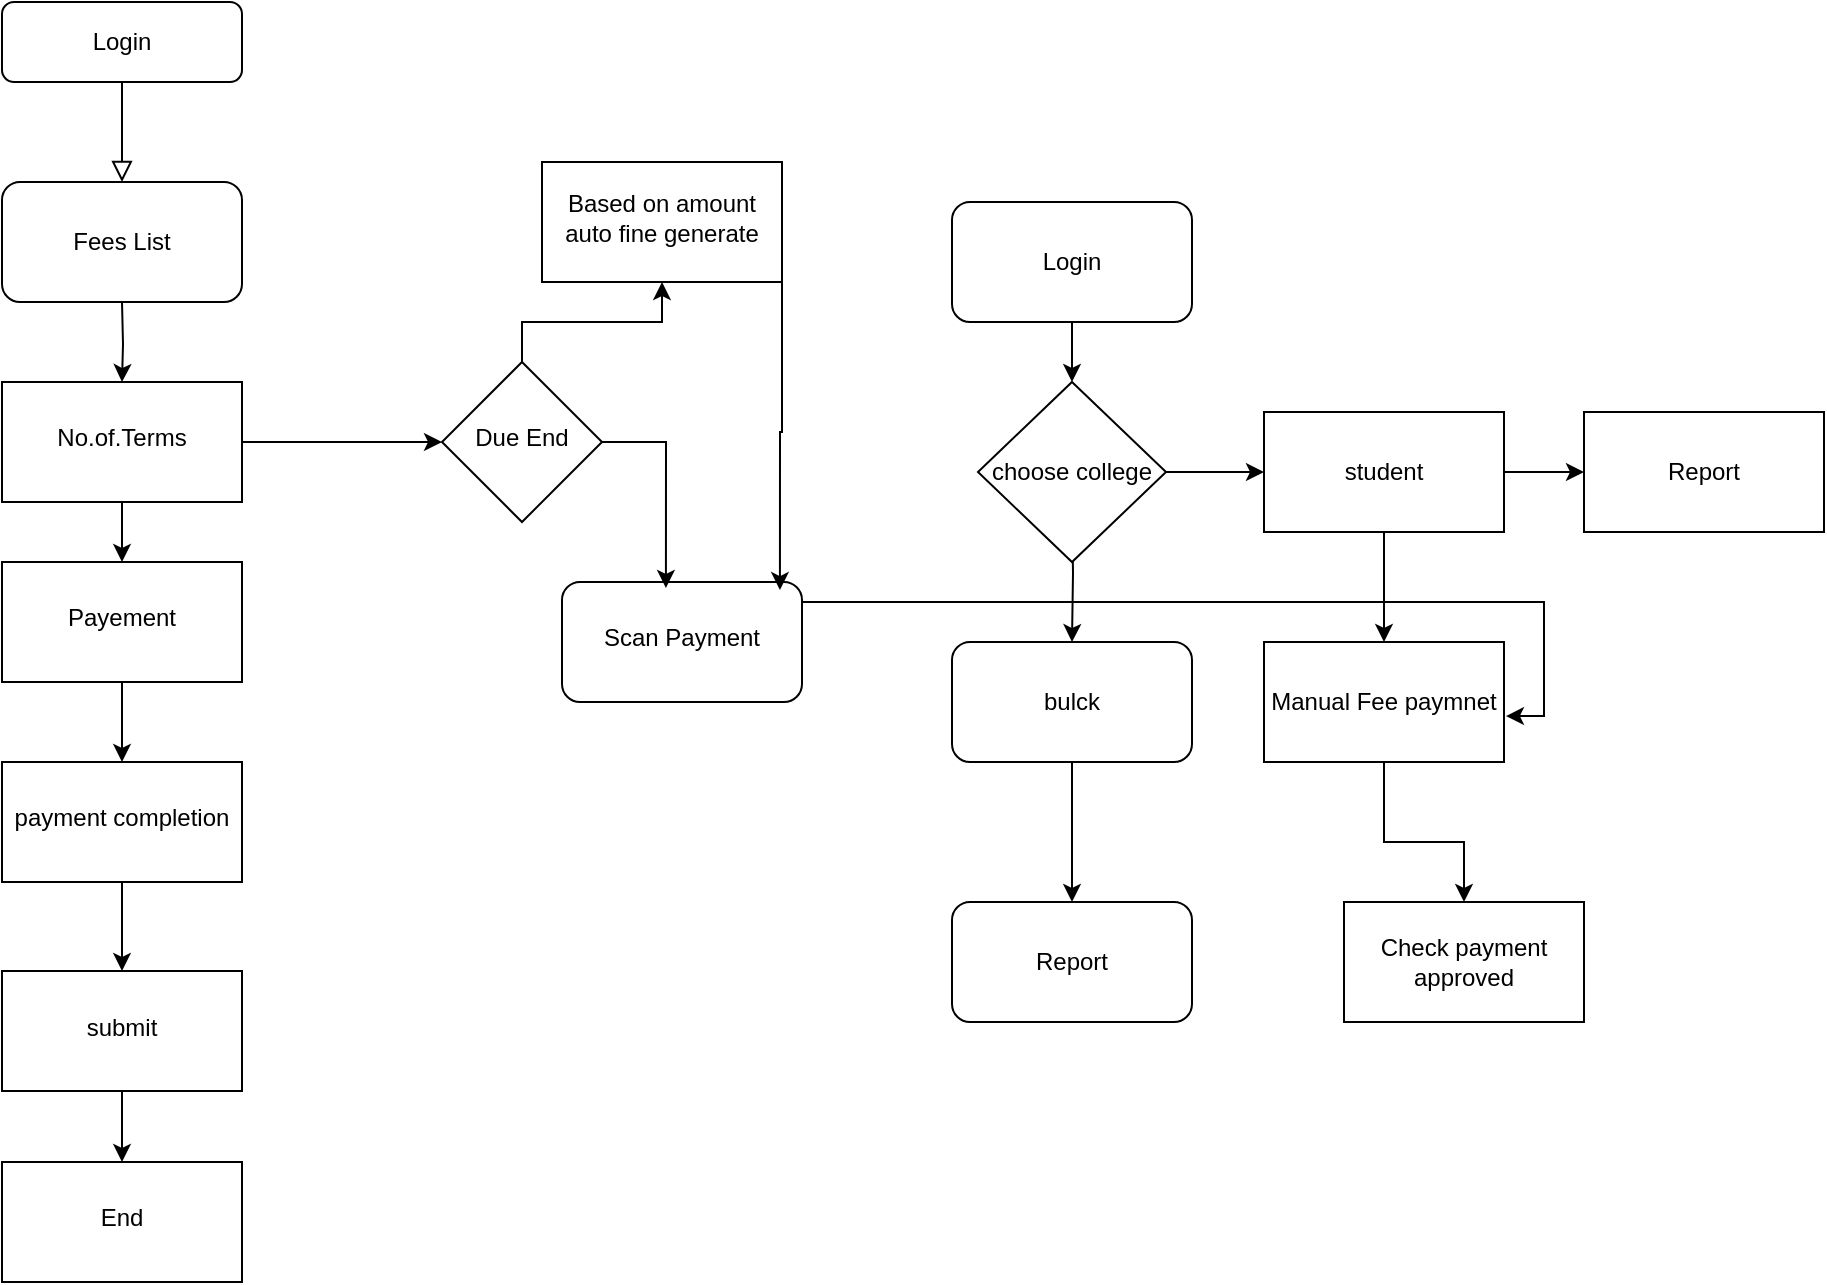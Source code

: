 <mxfile version="24.7.16">
  <diagram id="C5RBs43oDa-KdzZeNtuy" name="Page-1">
    <mxGraphModel dx="1434" dy="820" grid="1" gridSize="10" guides="1" tooltips="1" connect="1" arrows="1" fold="1" page="1" pageScale="1" pageWidth="1169" pageHeight="1654" math="0" shadow="0">
      <root>
        <mxCell id="WIyWlLk6GJQsqaUBKTNV-0" />
        <mxCell id="WIyWlLk6GJQsqaUBKTNV-1" parent="WIyWlLk6GJQsqaUBKTNV-0" />
        <mxCell id="WIyWlLk6GJQsqaUBKTNV-2" value="" style="rounded=0;html=1;jettySize=auto;orthogonalLoop=1;fontSize=11;endArrow=block;endFill=0;endSize=8;strokeWidth=1;shadow=0;labelBackgroundColor=none;edgeStyle=orthogonalEdgeStyle;" parent="WIyWlLk6GJQsqaUBKTNV-1" source="WIyWlLk6GJQsqaUBKTNV-3" edge="1">
          <mxGeometry relative="1" as="geometry">
            <mxPoint x="170" y="170" as="targetPoint" />
          </mxGeometry>
        </mxCell>
        <mxCell id="WIyWlLk6GJQsqaUBKTNV-3" value="Login" style="rounded=1;whiteSpace=wrap;html=1;fontSize=12;glass=0;strokeWidth=1;shadow=0;" parent="WIyWlLk6GJQsqaUBKTNV-1" vertex="1">
          <mxGeometry x="110" y="80" width="120" height="40" as="geometry" />
        </mxCell>
        <mxCell id="upbcWurZrP7KiI8Nadkp-1" value="" style="edgeStyle=orthogonalEdgeStyle;rounded=0;orthogonalLoop=1;jettySize=auto;html=1;" parent="WIyWlLk6GJQsqaUBKTNV-1" target="upbcWurZrP7KiI8Nadkp-0" edge="1">
          <mxGeometry relative="1" as="geometry">
            <mxPoint x="170" y="230" as="sourcePoint" />
          </mxGeometry>
        </mxCell>
        <mxCell id="upbcWurZrP7KiI8Nadkp-3" value="" style="edgeStyle=orthogonalEdgeStyle;rounded=0;orthogonalLoop=1;jettySize=auto;html=1;" parent="WIyWlLk6GJQsqaUBKTNV-1" source="upbcWurZrP7KiI8Nadkp-0" target="upbcWurZrP7KiI8Nadkp-2" edge="1">
          <mxGeometry relative="1" as="geometry" />
        </mxCell>
        <mxCell id="upbcWurZrP7KiI8Nadkp-31" value="" style="edgeStyle=orthogonalEdgeStyle;rounded=0;orthogonalLoop=1;jettySize=auto;html=1;" parent="WIyWlLk6GJQsqaUBKTNV-1" source="upbcWurZrP7KiI8Nadkp-0" target="upbcWurZrP7KiI8Nadkp-30" edge="1">
          <mxGeometry relative="1" as="geometry" />
        </mxCell>
        <mxCell id="upbcWurZrP7KiI8Nadkp-0" value="No.of.Terms" style="whiteSpace=wrap;html=1;shadow=0;strokeWidth=1;spacing=6;spacingTop=-4;" parent="WIyWlLk6GJQsqaUBKTNV-1" vertex="1">
          <mxGeometry x="110" y="270" width="120" height="60" as="geometry" />
        </mxCell>
        <mxCell id="upbcWurZrP7KiI8Nadkp-5" value="" style="edgeStyle=orthogonalEdgeStyle;rounded=0;orthogonalLoop=1;jettySize=auto;html=1;" parent="WIyWlLk6GJQsqaUBKTNV-1" source="upbcWurZrP7KiI8Nadkp-2" target="upbcWurZrP7KiI8Nadkp-4" edge="1">
          <mxGeometry relative="1" as="geometry" />
        </mxCell>
        <mxCell id="upbcWurZrP7KiI8Nadkp-2" value="Payement" style="whiteSpace=wrap;html=1;shadow=0;strokeWidth=1;spacing=6;spacingTop=-4;" parent="WIyWlLk6GJQsqaUBKTNV-1" vertex="1">
          <mxGeometry x="110" y="360" width="120" height="60" as="geometry" />
        </mxCell>
        <mxCell id="upbcWurZrP7KiI8Nadkp-7" value="" style="edgeStyle=orthogonalEdgeStyle;rounded=0;orthogonalLoop=1;jettySize=auto;html=1;" parent="WIyWlLk6GJQsqaUBKTNV-1" source="upbcWurZrP7KiI8Nadkp-4" target="upbcWurZrP7KiI8Nadkp-6" edge="1">
          <mxGeometry relative="1" as="geometry" />
        </mxCell>
        <mxCell id="upbcWurZrP7KiI8Nadkp-4" value="payment completion" style="whiteSpace=wrap;html=1;shadow=0;strokeWidth=1;spacing=6;spacingTop=-4;" parent="WIyWlLk6GJQsqaUBKTNV-1" vertex="1">
          <mxGeometry x="110" y="460" width="120" height="60" as="geometry" />
        </mxCell>
        <mxCell id="upbcWurZrP7KiI8Nadkp-9" value="" style="edgeStyle=orthogonalEdgeStyle;rounded=0;orthogonalLoop=1;jettySize=auto;html=1;" parent="WIyWlLk6GJQsqaUBKTNV-1" source="upbcWurZrP7KiI8Nadkp-6" target="upbcWurZrP7KiI8Nadkp-8" edge="1">
          <mxGeometry relative="1" as="geometry" />
        </mxCell>
        <mxCell id="upbcWurZrP7KiI8Nadkp-6" value="submit" style="whiteSpace=wrap;html=1;shadow=0;strokeWidth=1;spacing=6;spacingTop=-4;" parent="WIyWlLk6GJQsqaUBKTNV-1" vertex="1">
          <mxGeometry x="110" y="564.5" width="120" height="60" as="geometry" />
        </mxCell>
        <mxCell id="upbcWurZrP7KiI8Nadkp-8" value="End" style="whiteSpace=wrap;html=1;shadow=0;strokeWidth=1;spacing=6;spacingTop=-4;" parent="WIyWlLk6GJQsqaUBKTNV-1" vertex="1">
          <mxGeometry x="110" y="660" width="120" height="60" as="geometry" />
        </mxCell>
        <mxCell id="upbcWurZrP7KiI8Nadkp-10" value="Fees List" style="rounded=1;whiteSpace=wrap;html=1;" parent="WIyWlLk6GJQsqaUBKTNV-1" vertex="1">
          <mxGeometry x="110" y="170" width="120" height="60" as="geometry" />
        </mxCell>
        <mxCell id="upbcWurZrP7KiI8Nadkp-14" value="" style="edgeStyle=orthogonalEdgeStyle;rounded=0;orthogonalLoop=1;jettySize=auto;html=1;" parent="WIyWlLk6GJQsqaUBKTNV-1" source="upbcWurZrP7KiI8Nadkp-11" edge="1">
          <mxGeometry relative="1" as="geometry">
            <mxPoint x="645" y="270" as="targetPoint" />
          </mxGeometry>
        </mxCell>
        <mxCell id="upbcWurZrP7KiI8Nadkp-11" value="Login" style="rounded=1;whiteSpace=wrap;html=1;" parent="WIyWlLk6GJQsqaUBKTNV-1" vertex="1">
          <mxGeometry x="585" y="180" width="120" height="60" as="geometry" />
        </mxCell>
        <mxCell id="upbcWurZrP7KiI8Nadkp-16" value="" style="edgeStyle=orthogonalEdgeStyle;rounded=0;orthogonalLoop=1;jettySize=auto;html=1;" parent="WIyWlLk6GJQsqaUBKTNV-1" target="upbcWurZrP7KiI8Nadkp-15" edge="1">
          <mxGeometry relative="1" as="geometry">
            <mxPoint x="645" y="330" as="sourcePoint" />
          </mxGeometry>
        </mxCell>
        <mxCell id="upbcWurZrP7KiI8Nadkp-25" value="" style="edgeStyle=orthogonalEdgeStyle;rounded=0;orthogonalLoop=1;jettySize=auto;html=1;" parent="WIyWlLk6GJQsqaUBKTNV-1" source="upbcWurZrP7KiI8Nadkp-15" target="upbcWurZrP7KiI8Nadkp-24" edge="1">
          <mxGeometry relative="1" as="geometry" />
        </mxCell>
        <mxCell id="upbcWurZrP7KiI8Nadkp-15" value="bulck" style="whiteSpace=wrap;html=1;rounded=1;" parent="WIyWlLk6GJQsqaUBKTNV-1" vertex="1">
          <mxGeometry x="585" y="400" width="120" height="60" as="geometry" />
        </mxCell>
        <mxCell id="upbcWurZrP7KiI8Nadkp-21" value="" style="edgeStyle=orthogonalEdgeStyle;rounded=0;orthogonalLoop=1;jettySize=auto;html=1;" parent="WIyWlLk6GJQsqaUBKTNV-1" source="upbcWurZrP7KiI8Nadkp-19" target="upbcWurZrP7KiI8Nadkp-20" edge="1">
          <mxGeometry relative="1" as="geometry" />
        </mxCell>
        <mxCell id="upbcWurZrP7KiI8Nadkp-19" value="choose college" style="rhombus;whiteSpace=wrap;html=1;" parent="WIyWlLk6GJQsqaUBKTNV-1" vertex="1">
          <mxGeometry x="598" y="270" width="94" height="90" as="geometry" />
        </mxCell>
        <mxCell id="upbcWurZrP7KiI8Nadkp-23" value="" style="edgeStyle=orthogonalEdgeStyle;rounded=0;orthogonalLoop=1;jettySize=auto;html=1;" parent="WIyWlLk6GJQsqaUBKTNV-1" source="upbcWurZrP7KiI8Nadkp-20" target="upbcWurZrP7KiI8Nadkp-22" edge="1">
          <mxGeometry relative="1" as="geometry" />
        </mxCell>
        <mxCell id="upbcWurZrP7KiI8Nadkp-27" value="" style="edgeStyle=orthogonalEdgeStyle;rounded=0;orthogonalLoop=1;jettySize=auto;html=1;" parent="WIyWlLk6GJQsqaUBKTNV-1" source="upbcWurZrP7KiI8Nadkp-20" target="upbcWurZrP7KiI8Nadkp-26" edge="1">
          <mxGeometry relative="1" as="geometry" />
        </mxCell>
        <mxCell id="upbcWurZrP7KiI8Nadkp-20" value="student" style="whiteSpace=wrap;html=1;" parent="WIyWlLk6GJQsqaUBKTNV-1" vertex="1">
          <mxGeometry x="741" y="285" width="120" height="60" as="geometry" />
        </mxCell>
        <mxCell id="upbcWurZrP7KiI8Nadkp-22" value="Report" style="whiteSpace=wrap;html=1;" parent="WIyWlLk6GJQsqaUBKTNV-1" vertex="1">
          <mxGeometry x="901" y="285" width="120" height="60" as="geometry" />
        </mxCell>
        <mxCell id="upbcWurZrP7KiI8Nadkp-24" value="Report" style="whiteSpace=wrap;html=1;rounded=1;" parent="WIyWlLk6GJQsqaUBKTNV-1" vertex="1">
          <mxGeometry x="585" y="530" width="120" height="60" as="geometry" />
        </mxCell>
        <mxCell id="upbcWurZrP7KiI8Nadkp-29" value="" style="edgeStyle=orthogonalEdgeStyle;rounded=0;orthogonalLoop=1;jettySize=auto;html=1;" parent="WIyWlLk6GJQsqaUBKTNV-1" source="upbcWurZrP7KiI8Nadkp-26" target="upbcWurZrP7KiI8Nadkp-28" edge="1">
          <mxGeometry relative="1" as="geometry">
            <Array as="points">
              <mxPoint x="801" y="500" />
              <mxPoint x="841" y="500" />
            </Array>
          </mxGeometry>
        </mxCell>
        <mxCell id="upbcWurZrP7KiI8Nadkp-26" value="Manual Fee paymnet" style="whiteSpace=wrap;html=1;" parent="WIyWlLk6GJQsqaUBKTNV-1" vertex="1">
          <mxGeometry x="741" y="400" width="120" height="60" as="geometry" />
        </mxCell>
        <mxCell id="upbcWurZrP7KiI8Nadkp-28" value="Check payment approved" style="whiteSpace=wrap;html=1;" parent="WIyWlLk6GJQsqaUBKTNV-1" vertex="1">
          <mxGeometry x="781" y="530" width="120" height="60" as="geometry" />
        </mxCell>
        <mxCell id="upbcWurZrP7KiI8Nadkp-35" value="" style="edgeStyle=orthogonalEdgeStyle;rounded=0;orthogonalLoop=1;jettySize=auto;html=1;" parent="WIyWlLk6GJQsqaUBKTNV-1" source="upbcWurZrP7KiI8Nadkp-30" target="upbcWurZrP7KiI8Nadkp-34" edge="1">
          <mxGeometry relative="1" as="geometry" />
        </mxCell>
        <mxCell id="upbcWurZrP7KiI8Nadkp-30" value="Due End" style="rhombus;whiteSpace=wrap;html=1;shadow=0;strokeWidth=1;spacing=6;spacingTop=-4;" parent="WIyWlLk6GJQsqaUBKTNV-1" vertex="1">
          <mxGeometry x="330" y="260" width="80" height="80" as="geometry" />
        </mxCell>
        <mxCell id="upbcWurZrP7KiI8Nadkp-32" value="Scan Payment" style="rounded=1;whiteSpace=wrap;html=1;shadow=0;strokeWidth=1;spacing=6;spacingTop=-4;" parent="WIyWlLk6GJQsqaUBKTNV-1" vertex="1">
          <mxGeometry x="390" y="370" width="120" height="60" as="geometry" />
        </mxCell>
        <mxCell id="upbcWurZrP7KiI8Nadkp-34" value="Based on amount auto fine generate" style="whiteSpace=wrap;html=1;shadow=0;strokeWidth=1;spacing=6;spacingTop=-4;" parent="WIyWlLk6GJQsqaUBKTNV-1" vertex="1">
          <mxGeometry x="380" y="160" width="120" height="60" as="geometry" />
        </mxCell>
        <mxCell id="upbcWurZrP7KiI8Nadkp-38" style="edgeStyle=orthogonalEdgeStyle;rounded=0;orthogonalLoop=1;jettySize=auto;html=1;exitX=1;exitY=0.25;exitDx=0;exitDy=0;entryX=1.008;entryY=0.617;entryDx=0;entryDy=0;entryPerimeter=0;" parent="WIyWlLk6GJQsqaUBKTNV-1" source="upbcWurZrP7KiI8Nadkp-32" target="upbcWurZrP7KiI8Nadkp-26" edge="1">
          <mxGeometry relative="1" as="geometry">
            <Array as="points">
              <mxPoint x="510" y="380" />
              <mxPoint x="881" y="380" />
              <mxPoint x="881" y="437" />
            </Array>
          </mxGeometry>
        </mxCell>
        <mxCell id="dvkiR8PnXehaPWbnV825-1" style="edgeStyle=orthogonalEdgeStyle;rounded=0;orthogonalLoop=1;jettySize=auto;html=1;exitX=1;exitY=0.5;exitDx=0;exitDy=0;entryX=0.433;entryY=0.05;entryDx=0;entryDy=0;entryPerimeter=0;" edge="1" parent="WIyWlLk6GJQsqaUBKTNV-1" source="upbcWurZrP7KiI8Nadkp-30" target="upbcWurZrP7KiI8Nadkp-32">
          <mxGeometry relative="1" as="geometry" />
        </mxCell>
        <mxCell id="dvkiR8PnXehaPWbnV825-2" style="edgeStyle=orthogonalEdgeStyle;rounded=0;orthogonalLoop=1;jettySize=auto;html=1;exitX=1;exitY=1;exitDx=0;exitDy=0;entryX=0.908;entryY=0.067;entryDx=0;entryDy=0;entryPerimeter=0;" edge="1" parent="WIyWlLk6GJQsqaUBKTNV-1" source="upbcWurZrP7KiI8Nadkp-34" target="upbcWurZrP7KiI8Nadkp-32">
          <mxGeometry relative="1" as="geometry" />
        </mxCell>
      </root>
    </mxGraphModel>
  </diagram>
</mxfile>
